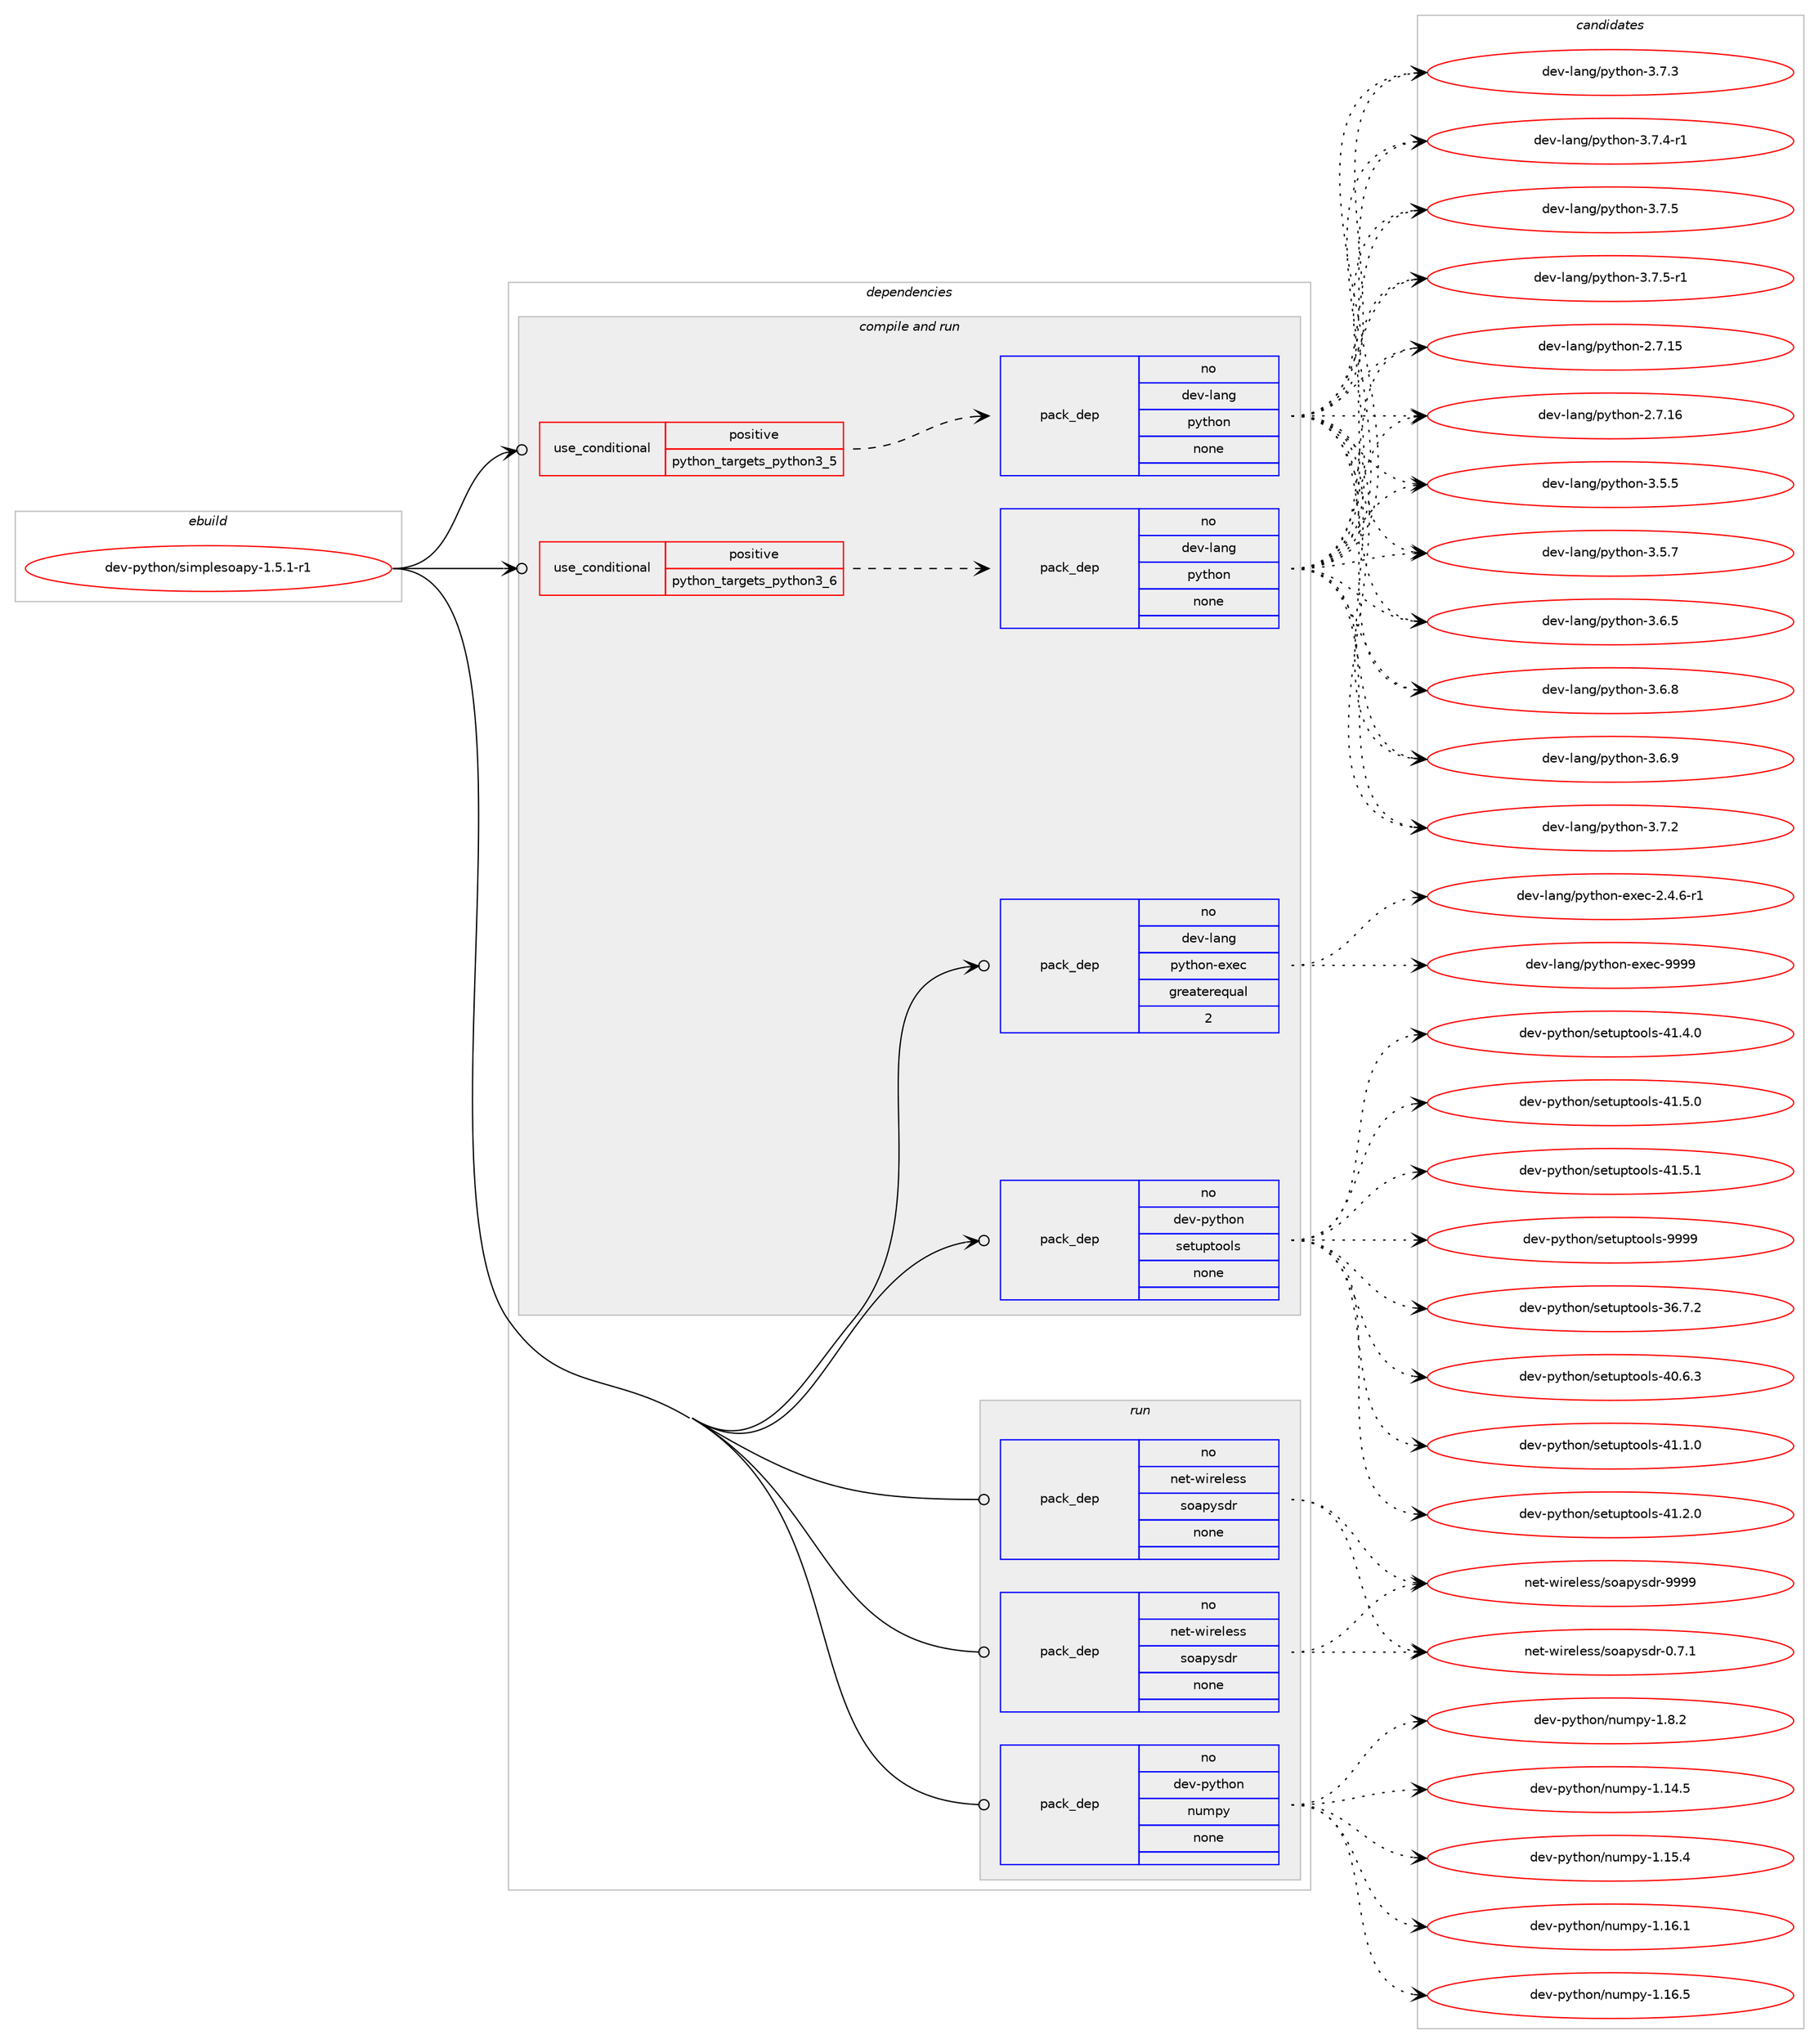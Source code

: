digraph prolog {

# *************
# Graph options
# *************

newrank=true;
concentrate=true;
compound=true;
graph [rankdir=LR,fontname=Helvetica,fontsize=10,ranksep=1.5];#, ranksep=2.5, nodesep=0.2];
edge  [arrowhead=vee];
node  [fontname=Helvetica,fontsize=10];

# **********
# The ebuild
# **********

subgraph cluster_leftcol {
color=gray;
rank=same;
label=<<i>ebuild</i>>;
id [label="dev-python/simplesoapy-1.5.1-r1", color=red, width=4, href="../dev-python/simplesoapy-1.5.1-r1.svg"];
}

# ****************
# The dependencies
# ****************

subgraph cluster_midcol {
color=gray;
label=<<i>dependencies</i>>;
subgraph cluster_compile {
fillcolor="#eeeeee";
style=filled;
label=<<i>compile</i>>;
}
subgraph cluster_compileandrun {
fillcolor="#eeeeee";
style=filled;
label=<<i>compile and run</i>>;
subgraph cond149375 {
dependency637285 [label=<<TABLE BORDER="0" CELLBORDER="1" CELLSPACING="0" CELLPADDING="4"><TR><TD ROWSPAN="3" CELLPADDING="10">use_conditional</TD></TR><TR><TD>positive</TD></TR><TR><TD>python_targets_python3_5</TD></TR></TABLE>>, shape=none, color=red];
subgraph pack476029 {
dependency637286 [label=<<TABLE BORDER="0" CELLBORDER="1" CELLSPACING="0" CELLPADDING="4" WIDTH="220"><TR><TD ROWSPAN="6" CELLPADDING="30">pack_dep</TD></TR><TR><TD WIDTH="110">no</TD></TR><TR><TD>dev-lang</TD></TR><TR><TD>python</TD></TR><TR><TD>none</TD></TR><TR><TD></TD></TR></TABLE>>, shape=none, color=blue];
}
dependency637285:e -> dependency637286:w [weight=20,style="dashed",arrowhead="vee"];
}
id:e -> dependency637285:w [weight=20,style="solid",arrowhead="odotvee"];
subgraph cond149376 {
dependency637287 [label=<<TABLE BORDER="0" CELLBORDER="1" CELLSPACING="0" CELLPADDING="4"><TR><TD ROWSPAN="3" CELLPADDING="10">use_conditional</TD></TR><TR><TD>positive</TD></TR><TR><TD>python_targets_python3_6</TD></TR></TABLE>>, shape=none, color=red];
subgraph pack476030 {
dependency637288 [label=<<TABLE BORDER="0" CELLBORDER="1" CELLSPACING="0" CELLPADDING="4" WIDTH="220"><TR><TD ROWSPAN="6" CELLPADDING="30">pack_dep</TD></TR><TR><TD WIDTH="110">no</TD></TR><TR><TD>dev-lang</TD></TR><TR><TD>python</TD></TR><TR><TD>none</TD></TR><TR><TD></TD></TR></TABLE>>, shape=none, color=blue];
}
dependency637287:e -> dependency637288:w [weight=20,style="dashed",arrowhead="vee"];
}
id:e -> dependency637287:w [weight=20,style="solid",arrowhead="odotvee"];
subgraph pack476031 {
dependency637289 [label=<<TABLE BORDER="0" CELLBORDER="1" CELLSPACING="0" CELLPADDING="4" WIDTH="220"><TR><TD ROWSPAN="6" CELLPADDING="30">pack_dep</TD></TR><TR><TD WIDTH="110">no</TD></TR><TR><TD>dev-lang</TD></TR><TR><TD>python-exec</TD></TR><TR><TD>greaterequal</TD></TR><TR><TD>2</TD></TR></TABLE>>, shape=none, color=blue];
}
id:e -> dependency637289:w [weight=20,style="solid",arrowhead="odotvee"];
subgraph pack476032 {
dependency637290 [label=<<TABLE BORDER="0" CELLBORDER="1" CELLSPACING="0" CELLPADDING="4" WIDTH="220"><TR><TD ROWSPAN="6" CELLPADDING="30">pack_dep</TD></TR><TR><TD WIDTH="110">no</TD></TR><TR><TD>dev-python</TD></TR><TR><TD>setuptools</TD></TR><TR><TD>none</TD></TR><TR><TD></TD></TR></TABLE>>, shape=none, color=blue];
}
id:e -> dependency637290:w [weight=20,style="solid",arrowhead="odotvee"];
}
subgraph cluster_run {
fillcolor="#eeeeee";
style=filled;
label=<<i>run</i>>;
subgraph pack476033 {
dependency637291 [label=<<TABLE BORDER="0" CELLBORDER="1" CELLSPACING="0" CELLPADDING="4" WIDTH="220"><TR><TD ROWSPAN="6" CELLPADDING="30">pack_dep</TD></TR><TR><TD WIDTH="110">no</TD></TR><TR><TD>dev-python</TD></TR><TR><TD>numpy</TD></TR><TR><TD>none</TD></TR><TR><TD></TD></TR></TABLE>>, shape=none, color=blue];
}
id:e -> dependency637291:w [weight=20,style="solid",arrowhead="odot"];
subgraph pack476034 {
dependency637292 [label=<<TABLE BORDER="0" CELLBORDER="1" CELLSPACING="0" CELLPADDING="4" WIDTH="220"><TR><TD ROWSPAN="6" CELLPADDING="30">pack_dep</TD></TR><TR><TD WIDTH="110">no</TD></TR><TR><TD>net-wireless</TD></TR><TR><TD>soapysdr</TD></TR><TR><TD>none</TD></TR><TR><TD></TD></TR></TABLE>>, shape=none, color=blue];
}
id:e -> dependency637292:w [weight=20,style="solid",arrowhead="odot"];
subgraph pack476035 {
dependency637293 [label=<<TABLE BORDER="0" CELLBORDER="1" CELLSPACING="0" CELLPADDING="4" WIDTH="220"><TR><TD ROWSPAN="6" CELLPADDING="30">pack_dep</TD></TR><TR><TD WIDTH="110">no</TD></TR><TR><TD>net-wireless</TD></TR><TR><TD>soapysdr</TD></TR><TR><TD>none</TD></TR><TR><TD></TD></TR></TABLE>>, shape=none, color=blue];
}
id:e -> dependency637293:w [weight=20,style="solid",arrowhead="odot"];
}
}

# **************
# The candidates
# **************

subgraph cluster_choices {
rank=same;
color=gray;
label=<<i>candidates</i>>;

subgraph choice476029 {
color=black;
nodesep=1;
choice10010111845108971101034711212111610411111045504655464953 [label="dev-lang/python-2.7.15", color=red, width=4,href="../dev-lang/python-2.7.15.svg"];
choice10010111845108971101034711212111610411111045504655464954 [label="dev-lang/python-2.7.16", color=red, width=4,href="../dev-lang/python-2.7.16.svg"];
choice100101118451089711010347112121116104111110455146534653 [label="dev-lang/python-3.5.5", color=red, width=4,href="../dev-lang/python-3.5.5.svg"];
choice100101118451089711010347112121116104111110455146534655 [label="dev-lang/python-3.5.7", color=red, width=4,href="../dev-lang/python-3.5.7.svg"];
choice100101118451089711010347112121116104111110455146544653 [label="dev-lang/python-3.6.5", color=red, width=4,href="../dev-lang/python-3.6.5.svg"];
choice100101118451089711010347112121116104111110455146544656 [label="dev-lang/python-3.6.8", color=red, width=4,href="../dev-lang/python-3.6.8.svg"];
choice100101118451089711010347112121116104111110455146544657 [label="dev-lang/python-3.6.9", color=red, width=4,href="../dev-lang/python-3.6.9.svg"];
choice100101118451089711010347112121116104111110455146554650 [label="dev-lang/python-3.7.2", color=red, width=4,href="../dev-lang/python-3.7.2.svg"];
choice100101118451089711010347112121116104111110455146554651 [label="dev-lang/python-3.7.3", color=red, width=4,href="../dev-lang/python-3.7.3.svg"];
choice1001011184510897110103471121211161041111104551465546524511449 [label="dev-lang/python-3.7.4-r1", color=red, width=4,href="../dev-lang/python-3.7.4-r1.svg"];
choice100101118451089711010347112121116104111110455146554653 [label="dev-lang/python-3.7.5", color=red, width=4,href="../dev-lang/python-3.7.5.svg"];
choice1001011184510897110103471121211161041111104551465546534511449 [label="dev-lang/python-3.7.5-r1", color=red, width=4,href="../dev-lang/python-3.7.5-r1.svg"];
dependency637286:e -> choice10010111845108971101034711212111610411111045504655464953:w [style=dotted,weight="100"];
dependency637286:e -> choice10010111845108971101034711212111610411111045504655464954:w [style=dotted,weight="100"];
dependency637286:e -> choice100101118451089711010347112121116104111110455146534653:w [style=dotted,weight="100"];
dependency637286:e -> choice100101118451089711010347112121116104111110455146534655:w [style=dotted,weight="100"];
dependency637286:e -> choice100101118451089711010347112121116104111110455146544653:w [style=dotted,weight="100"];
dependency637286:e -> choice100101118451089711010347112121116104111110455146544656:w [style=dotted,weight="100"];
dependency637286:e -> choice100101118451089711010347112121116104111110455146544657:w [style=dotted,weight="100"];
dependency637286:e -> choice100101118451089711010347112121116104111110455146554650:w [style=dotted,weight="100"];
dependency637286:e -> choice100101118451089711010347112121116104111110455146554651:w [style=dotted,weight="100"];
dependency637286:e -> choice1001011184510897110103471121211161041111104551465546524511449:w [style=dotted,weight="100"];
dependency637286:e -> choice100101118451089711010347112121116104111110455146554653:w [style=dotted,weight="100"];
dependency637286:e -> choice1001011184510897110103471121211161041111104551465546534511449:w [style=dotted,weight="100"];
}
subgraph choice476030 {
color=black;
nodesep=1;
choice10010111845108971101034711212111610411111045504655464953 [label="dev-lang/python-2.7.15", color=red, width=4,href="../dev-lang/python-2.7.15.svg"];
choice10010111845108971101034711212111610411111045504655464954 [label="dev-lang/python-2.7.16", color=red, width=4,href="../dev-lang/python-2.7.16.svg"];
choice100101118451089711010347112121116104111110455146534653 [label="dev-lang/python-3.5.5", color=red, width=4,href="../dev-lang/python-3.5.5.svg"];
choice100101118451089711010347112121116104111110455146534655 [label="dev-lang/python-3.5.7", color=red, width=4,href="../dev-lang/python-3.5.7.svg"];
choice100101118451089711010347112121116104111110455146544653 [label="dev-lang/python-3.6.5", color=red, width=4,href="../dev-lang/python-3.6.5.svg"];
choice100101118451089711010347112121116104111110455146544656 [label="dev-lang/python-3.6.8", color=red, width=4,href="../dev-lang/python-3.6.8.svg"];
choice100101118451089711010347112121116104111110455146544657 [label="dev-lang/python-3.6.9", color=red, width=4,href="../dev-lang/python-3.6.9.svg"];
choice100101118451089711010347112121116104111110455146554650 [label="dev-lang/python-3.7.2", color=red, width=4,href="../dev-lang/python-3.7.2.svg"];
choice100101118451089711010347112121116104111110455146554651 [label="dev-lang/python-3.7.3", color=red, width=4,href="../dev-lang/python-3.7.3.svg"];
choice1001011184510897110103471121211161041111104551465546524511449 [label="dev-lang/python-3.7.4-r1", color=red, width=4,href="../dev-lang/python-3.7.4-r1.svg"];
choice100101118451089711010347112121116104111110455146554653 [label="dev-lang/python-3.7.5", color=red, width=4,href="../dev-lang/python-3.7.5.svg"];
choice1001011184510897110103471121211161041111104551465546534511449 [label="dev-lang/python-3.7.5-r1", color=red, width=4,href="../dev-lang/python-3.7.5-r1.svg"];
dependency637288:e -> choice10010111845108971101034711212111610411111045504655464953:w [style=dotted,weight="100"];
dependency637288:e -> choice10010111845108971101034711212111610411111045504655464954:w [style=dotted,weight="100"];
dependency637288:e -> choice100101118451089711010347112121116104111110455146534653:w [style=dotted,weight="100"];
dependency637288:e -> choice100101118451089711010347112121116104111110455146534655:w [style=dotted,weight="100"];
dependency637288:e -> choice100101118451089711010347112121116104111110455146544653:w [style=dotted,weight="100"];
dependency637288:e -> choice100101118451089711010347112121116104111110455146544656:w [style=dotted,weight="100"];
dependency637288:e -> choice100101118451089711010347112121116104111110455146544657:w [style=dotted,weight="100"];
dependency637288:e -> choice100101118451089711010347112121116104111110455146554650:w [style=dotted,weight="100"];
dependency637288:e -> choice100101118451089711010347112121116104111110455146554651:w [style=dotted,weight="100"];
dependency637288:e -> choice1001011184510897110103471121211161041111104551465546524511449:w [style=dotted,weight="100"];
dependency637288:e -> choice100101118451089711010347112121116104111110455146554653:w [style=dotted,weight="100"];
dependency637288:e -> choice1001011184510897110103471121211161041111104551465546534511449:w [style=dotted,weight="100"];
}
subgraph choice476031 {
color=black;
nodesep=1;
choice10010111845108971101034711212111610411111045101120101994550465246544511449 [label="dev-lang/python-exec-2.4.6-r1", color=red, width=4,href="../dev-lang/python-exec-2.4.6-r1.svg"];
choice10010111845108971101034711212111610411111045101120101994557575757 [label="dev-lang/python-exec-9999", color=red, width=4,href="../dev-lang/python-exec-9999.svg"];
dependency637289:e -> choice10010111845108971101034711212111610411111045101120101994550465246544511449:w [style=dotted,weight="100"];
dependency637289:e -> choice10010111845108971101034711212111610411111045101120101994557575757:w [style=dotted,weight="100"];
}
subgraph choice476032 {
color=black;
nodesep=1;
choice100101118451121211161041111104711510111611711211611111110811545515446554650 [label="dev-python/setuptools-36.7.2", color=red, width=4,href="../dev-python/setuptools-36.7.2.svg"];
choice100101118451121211161041111104711510111611711211611111110811545524846544651 [label="dev-python/setuptools-40.6.3", color=red, width=4,href="../dev-python/setuptools-40.6.3.svg"];
choice100101118451121211161041111104711510111611711211611111110811545524946494648 [label="dev-python/setuptools-41.1.0", color=red, width=4,href="../dev-python/setuptools-41.1.0.svg"];
choice100101118451121211161041111104711510111611711211611111110811545524946504648 [label="dev-python/setuptools-41.2.0", color=red, width=4,href="../dev-python/setuptools-41.2.0.svg"];
choice100101118451121211161041111104711510111611711211611111110811545524946524648 [label="dev-python/setuptools-41.4.0", color=red, width=4,href="../dev-python/setuptools-41.4.0.svg"];
choice100101118451121211161041111104711510111611711211611111110811545524946534648 [label="dev-python/setuptools-41.5.0", color=red, width=4,href="../dev-python/setuptools-41.5.0.svg"];
choice100101118451121211161041111104711510111611711211611111110811545524946534649 [label="dev-python/setuptools-41.5.1", color=red, width=4,href="../dev-python/setuptools-41.5.1.svg"];
choice10010111845112121116104111110471151011161171121161111111081154557575757 [label="dev-python/setuptools-9999", color=red, width=4,href="../dev-python/setuptools-9999.svg"];
dependency637290:e -> choice100101118451121211161041111104711510111611711211611111110811545515446554650:w [style=dotted,weight="100"];
dependency637290:e -> choice100101118451121211161041111104711510111611711211611111110811545524846544651:w [style=dotted,weight="100"];
dependency637290:e -> choice100101118451121211161041111104711510111611711211611111110811545524946494648:w [style=dotted,weight="100"];
dependency637290:e -> choice100101118451121211161041111104711510111611711211611111110811545524946504648:w [style=dotted,weight="100"];
dependency637290:e -> choice100101118451121211161041111104711510111611711211611111110811545524946524648:w [style=dotted,weight="100"];
dependency637290:e -> choice100101118451121211161041111104711510111611711211611111110811545524946534648:w [style=dotted,weight="100"];
dependency637290:e -> choice100101118451121211161041111104711510111611711211611111110811545524946534649:w [style=dotted,weight="100"];
dependency637290:e -> choice10010111845112121116104111110471151011161171121161111111081154557575757:w [style=dotted,weight="100"];
}
subgraph choice476033 {
color=black;
nodesep=1;
choice100101118451121211161041111104711011710911212145494649524653 [label="dev-python/numpy-1.14.5", color=red, width=4,href="../dev-python/numpy-1.14.5.svg"];
choice100101118451121211161041111104711011710911212145494649534652 [label="dev-python/numpy-1.15.4", color=red, width=4,href="../dev-python/numpy-1.15.4.svg"];
choice100101118451121211161041111104711011710911212145494649544649 [label="dev-python/numpy-1.16.1", color=red, width=4,href="../dev-python/numpy-1.16.1.svg"];
choice100101118451121211161041111104711011710911212145494649544653 [label="dev-python/numpy-1.16.5", color=red, width=4,href="../dev-python/numpy-1.16.5.svg"];
choice1001011184511212111610411111047110117109112121454946564650 [label="dev-python/numpy-1.8.2", color=red, width=4,href="../dev-python/numpy-1.8.2.svg"];
dependency637291:e -> choice100101118451121211161041111104711011710911212145494649524653:w [style=dotted,weight="100"];
dependency637291:e -> choice100101118451121211161041111104711011710911212145494649534652:w [style=dotted,weight="100"];
dependency637291:e -> choice100101118451121211161041111104711011710911212145494649544649:w [style=dotted,weight="100"];
dependency637291:e -> choice100101118451121211161041111104711011710911212145494649544653:w [style=dotted,weight="100"];
dependency637291:e -> choice1001011184511212111610411111047110117109112121454946564650:w [style=dotted,weight="100"];
}
subgraph choice476034 {
color=black;
nodesep=1;
choice110101116451191051141011081011151154711511197112121115100114454846554649 [label="net-wireless/soapysdr-0.7.1", color=red, width=4,href="../net-wireless/soapysdr-0.7.1.svg"];
choice1101011164511910511410110810111511547115111971121211151001144557575757 [label="net-wireless/soapysdr-9999", color=red, width=4,href="../net-wireless/soapysdr-9999.svg"];
dependency637292:e -> choice110101116451191051141011081011151154711511197112121115100114454846554649:w [style=dotted,weight="100"];
dependency637292:e -> choice1101011164511910511410110810111511547115111971121211151001144557575757:w [style=dotted,weight="100"];
}
subgraph choice476035 {
color=black;
nodesep=1;
choice110101116451191051141011081011151154711511197112121115100114454846554649 [label="net-wireless/soapysdr-0.7.1", color=red, width=4,href="../net-wireless/soapysdr-0.7.1.svg"];
choice1101011164511910511410110810111511547115111971121211151001144557575757 [label="net-wireless/soapysdr-9999", color=red, width=4,href="../net-wireless/soapysdr-9999.svg"];
dependency637293:e -> choice110101116451191051141011081011151154711511197112121115100114454846554649:w [style=dotted,weight="100"];
dependency637293:e -> choice1101011164511910511410110810111511547115111971121211151001144557575757:w [style=dotted,weight="100"];
}
}

}
